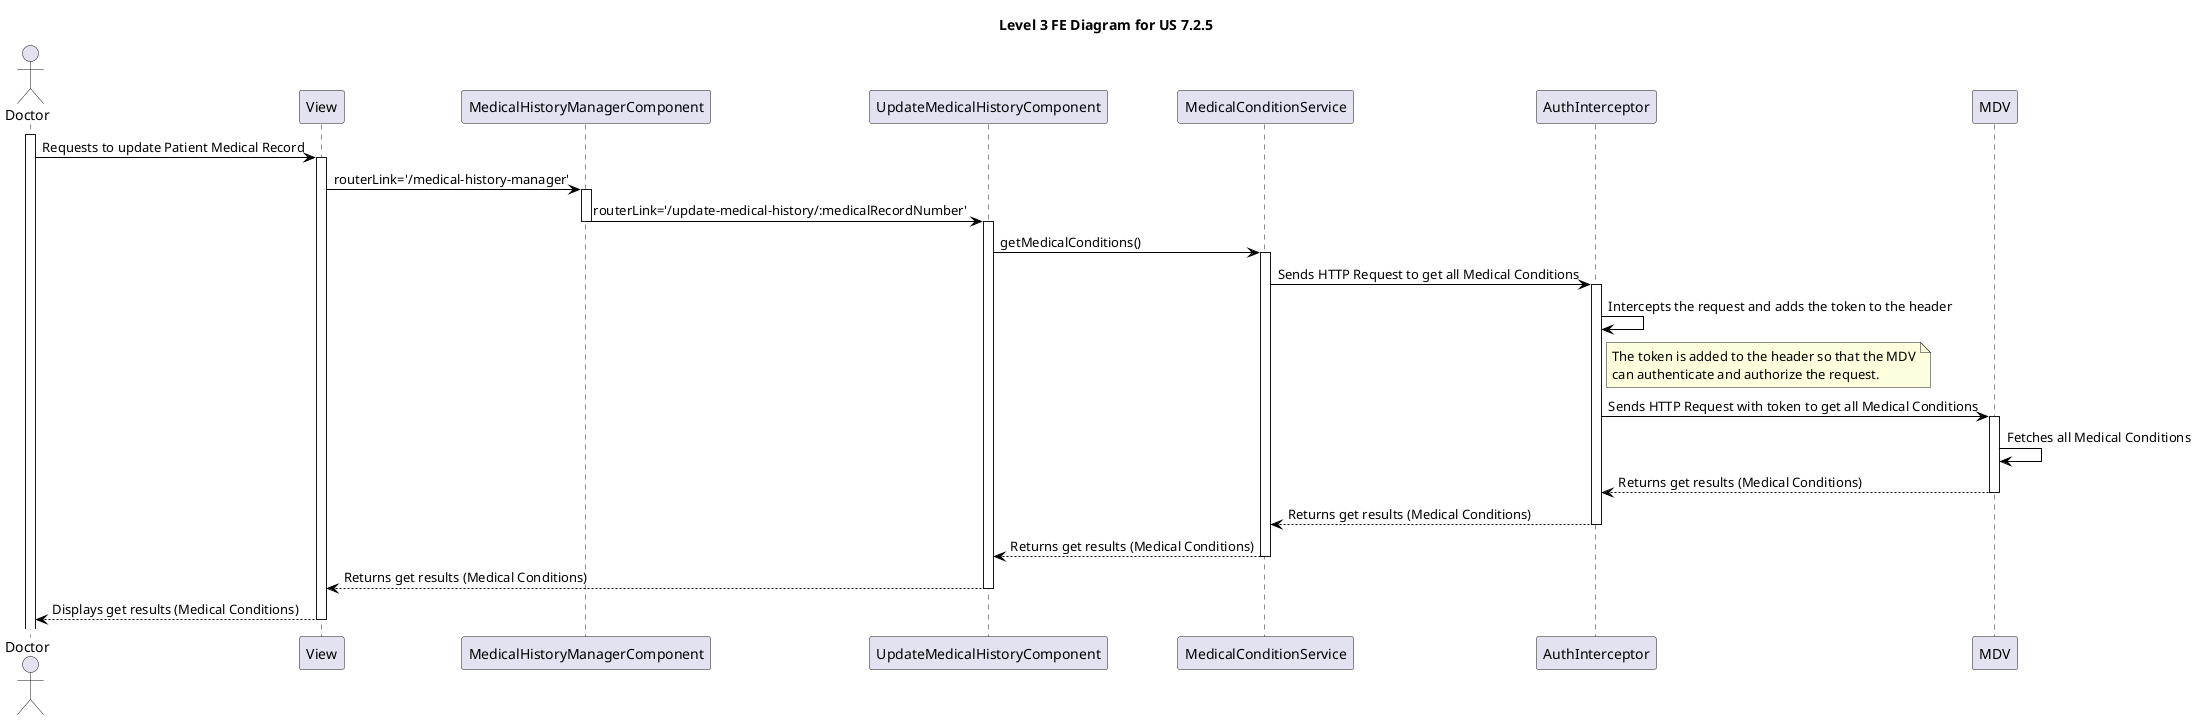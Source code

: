 @startuml level_3_FE

title Level 3 FE Diagram for US 7.2.5

hide empty members

skinparam class {
    BackgroundColor<<valueObject>> #D6EAF8
    BackgroundColor<<root>> #FDEBD0
    BackgroundColor<<service>> #D1F2EB
    BackgroundColor #FEF9E7
    ArrowColor Black
}

skinparam package {
    BackgroundColor #EBF5FB
}

actor Doctor as D
participant "View" as V 
participant "MedicalHistoryManagerComponent" as MHMC
participant "UpdateMedicalHistoryComponent" as UMHC
participant "MedicalConditionService" as MCS
participant "AuthInterceptor" as AI
participant "MDV" as MDV

activate D
D -> V: Requests to update Patient Medical Record
activate V
V -> MHMC: routerLink='/medical-history-manager'
activate MHMC
MHMC -> UMHC: routerLink='/update-medical-history/:medicalRecordNumber'
deactivate MHMC
activate UMHC
UMHC -> MCS: getMedicalConditions()
activate MCS
MCS -> AI: Sends HTTP Request to get all Medical Conditions
activate AI
AI -> AI: Intercepts the request and adds the token to the header
note right of AI
    The token is added to the header so that the MDV
    can authenticate and authorize the request.
end note
AI -> MDV: Sends HTTP Request with token to get all Medical Conditions
activate MDV
MDV -> MDV: Fetches all Medical Conditions
MDV --> AI: Returns get results (Medical Conditions)
deactivate MDV
AI --> MCS: Returns get results (Medical Conditions)
deactivate AI
MCS --> UMHC: Returns get results (Medical Conditions)
deactivate MCS

UMHC --> V: Returns get results (Medical Conditions)
deactivate UMHC
V --> D: Displays get results (Medical Conditions)
deactivate V

@enduml